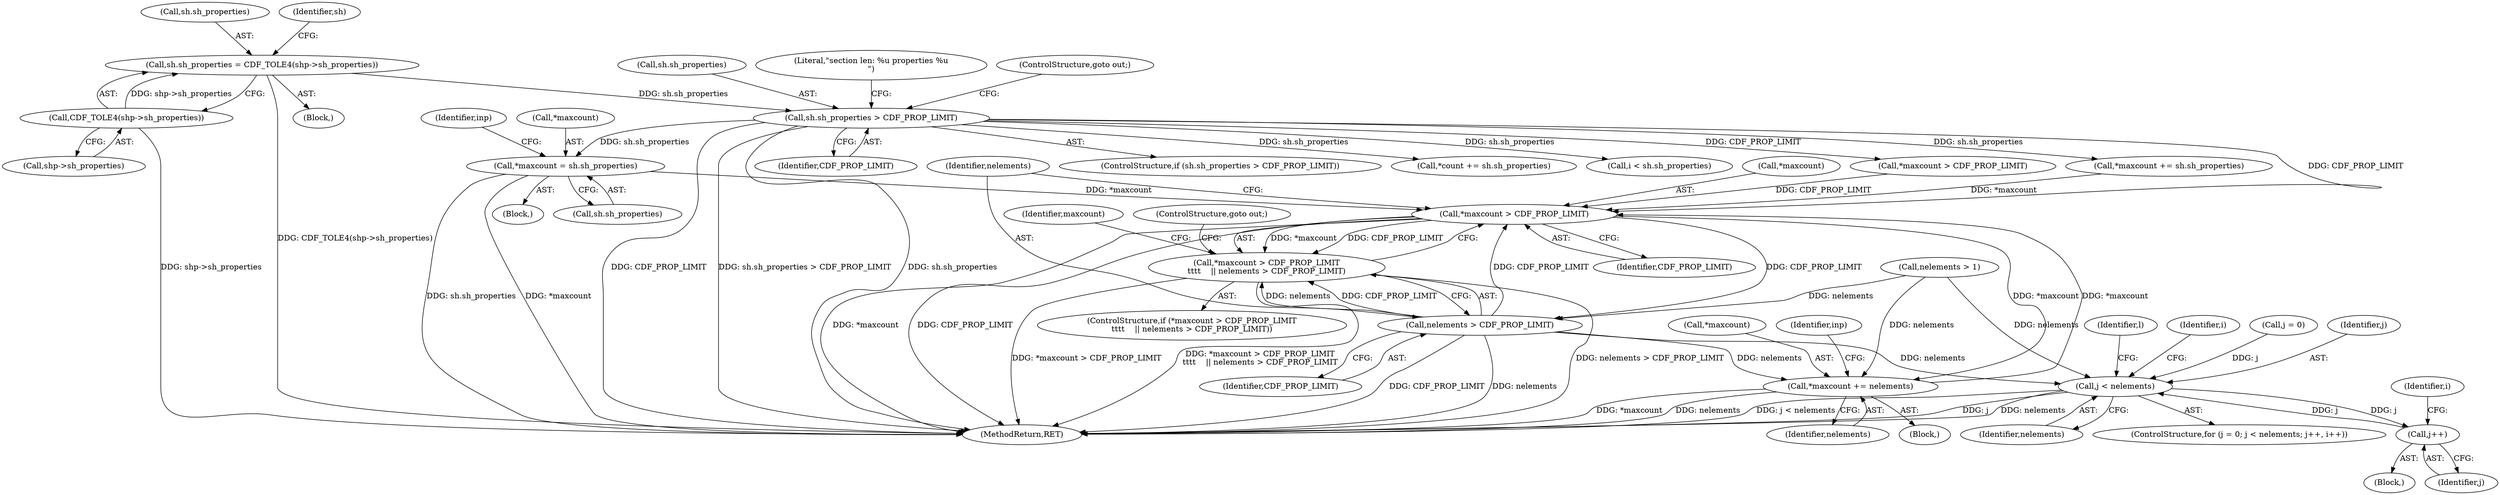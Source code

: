 digraph "0_file_f97486ef5dc3e8735440edc4fc8808c63e1a3ef0@pointer" {
"1000211" [label="(Call,*maxcount = sh.sh_properties)"];
"1000177" [label="(Call,sh.sh_properties > CDF_PROP_LIMIT)"];
"1000168" [label="(Call,sh.sh_properties = CDF_TOLE4(shp->sh_properties))"];
"1000172" [label="(Call,CDF_TOLE4(shp->sh_properties))"];
"1000654" [label="(Call,*maxcount > CDF_PROP_LIMIT)"];
"1000653" [label="(Call,*maxcount > CDF_PROP_LIMIT\n\t\t\t\t    || nelements > CDF_PROP_LIMIT)"];
"1000658" [label="(Call,nelements > CDF_PROP_LIMIT)"];
"1000662" [label="(Call,*maxcount += nelements)"];
"1000689" [label="(Call,j < nelements)"];
"1000693" [label="(Call,j++)"];
"1000653" [label="(Call,*maxcount > CDF_PROP_LIMIT\n\t\t\t\t    || nelements > CDF_PROP_LIMIT)"];
"1000177" [label="(Call,sh.sh_properties > CDF_PROP_LIMIT)"];
"1000655" [label="(Call,*maxcount)"];
"1000689" [label="(Call,j < nelements)"];
"1000219" [label="(Identifier,inp)"];
"1000176" [label="(ControlStructure,if (sh.sh_properties > CDF_PROP_LIMIT))"];
"1000686" [label="(Call,j = 0)"];
"1000230" [label="(Call,*count += sh.sh_properties)"];
"1000169" [label="(Call,sh.sh_properties)"];
"1000251" [label="(Call,i < sh.sh_properties)"];
"1000665" [label="(Identifier,nelements)"];
"1000179" [label="(Identifier,sh)"];
"1000685" [label="(ControlStructure,for (j = 0; j < nelements; j++, i++))"];
"1000660" [label="(Identifier,CDF_PROP_LIMIT)"];
"1000214" [label="(Call,sh.sh_properties)"];
"1000662" [label="(Call,*maxcount += nelements)"];
"1000658" [label="(Call,nelements > CDF_PROP_LIMIT)"];
"1000693" [label="(Call,j++)"];
"1000659" [label="(Identifier,nelements)"];
"1000654" [label="(Call,*maxcount > CDF_PROP_LIMIT)"];
"1000173" [label="(Call,shp->sh_properties)"];
"1000211" [label="(Call,*maxcount = sh.sh_properties)"];
"1000107" [label="(Block,)"];
"1000839" [label="(MethodReturn,RET)"];
"1000198" [label="(Call,*maxcount > CDF_PROP_LIMIT)"];
"1000657" [label="(Identifier,CDF_PROP_LIMIT)"];
"1000203" [label="(Call,*maxcount += sh.sh_properties)"];
"1000690" [label="(Identifier,j)"];
"1000210" [label="(Block,)"];
"1000181" [label="(Identifier,CDF_PROP_LIMIT)"];
"1000664" [label="(Identifier,maxcount)"];
"1000663" [label="(Call,*maxcount)"];
"1000178" [label="(Call,sh.sh_properties)"];
"1000652" [label="(ControlStructure,if (*maxcount > CDF_PROP_LIMIT\n\t\t\t\t    || nelements > CDF_PROP_LIMIT))"];
"1000661" [label="(ControlStructure,goto out;)"];
"1000668" [label="(Identifier,inp)"];
"1000692" [label="(Block,)"];
"1000691" [label="(Identifier,nelements)"];
"1000212" [label="(Call,*maxcount)"];
"1000641" [label="(Call,nelements > 1)"];
"1000644" [label="(Block,)"];
"1000700" [label="(Identifier,l)"];
"1000185" [label="(Literal,\"section len: %u properties %u\n\")"];
"1000694" [label="(Identifier,j)"];
"1000774" [label="(Identifier,i)"];
"1000696" [label="(Identifier,i)"];
"1000168" [label="(Call,sh.sh_properties = CDF_TOLE4(shp->sh_properties))"];
"1000182" [label="(ControlStructure,goto out;)"];
"1000172" [label="(Call,CDF_TOLE4(shp->sh_properties))"];
"1000211" -> "1000210"  [label="AST: "];
"1000211" -> "1000214"  [label="CFG: "];
"1000212" -> "1000211"  [label="AST: "];
"1000214" -> "1000211"  [label="AST: "];
"1000219" -> "1000211"  [label="CFG: "];
"1000211" -> "1000839"  [label="DDG: sh.sh_properties"];
"1000211" -> "1000839"  [label="DDG: *maxcount"];
"1000177" -> "1000211"  [label="DDG: sh.sh_properties"];
"1000211" -> "1000654"  [label="DDG: *maxcount"];
"1000177" -> "1000176"  [label="AST: "];
"1000177" -> "1000181"  [label="CFG: "];
"1000178" -> "1000177"  [label="AST: "];
"1000181" -> "1000177"  [label="AST: "];
"1000182" -> "1000177"  [label="CFG: "];
"1000185" -> "1000177"  [label="CFG: "];
"1000177" -> "1000839"  [label="DDG: sh.sh_properties"];
"1000177" -> "1000839"  [label="DDG: CDF_PROP_LIMIT"];
"1000177" -> "1000839"  [label="DDG: sh.sh_properties > CDF_PROP_LIMIT"];
"1000168" -> "1000177"  [label="DDG: sh.sh_properties"];
"1000177" -> "1000198"  [label="DDG: CDF_PROP_LIMIT"];
"1000177" -> "1000203"  [label="DDG: sh.sh_properties"];
"1000177" -> "1000230"  [label="DDG: sh.sh_properties"];
"1000177" -> "1000251"  [label="DDG: sh.sh_properties"];
"1000177" -> "1000654"  [label="DDG: CDF_PROP_LIMIT"];
"1000168" -> "1000107"  [label="AST: "];
"1000168" -> "1000172"  [label="CFG: "];
"1000169" -> "1000168"  [label="AST: "];
"1000172" -> "1000168"  [label="AST: "];
"1000179" -> "1000168"  [label="CFG: "];
"1000168" -> "1000839"  [label="DDG: CDF_TOLE4(shp->sh_properties)"];
"1000172" -> "1000168"  [label="DDG: shp->sh_properties"];
"1000172" -> "1000173"  [label="CFG: "];
"1000173" -> "1000172"  [label="AST: "];
"1000172" -> "1000839"  [label="DDG: shp->sh_properties"];
"1000654" -> "1000653"  [label="AST: "];
"1000654" -> "1000657"  [label="CFG: "];
"1000655" -> "1000654"  [label="AST: "];
"1000657" -> "1000654"  [label="AST: "];
"1000659" -> "1000654"  [label="CFG: "];
"1000653" -> "1000654"  [label="CFG: "];
"1000654" -> "1000839"  [label="DDG: *maxcount"];
"1000654" -> "1000839"  [label="DDG: CDF_PROP_LIMIT"];
"1000654" -> "1000653"  [label="DDG: *maxcount"];
"1000654" -> "1000653"  [label="DDG: CDF_PROP_LIMIT"];
"1000662" -> "1000654"  [label="DDG: *maxcount"];
"1000203" -> "1000654"  [label="DDG: *maxcount"];
"1000198" -> "1000654"  [label="DDG: CDF_PROP_LIMIT"];
"1000658" -> "1000654"  [label="DDG: CDF_PROP_LIMIT"];
"1000654" -> "1000658"  [label="DDG: CDF_PROP_LIMIT"];
"1000654" -> "1000662"  [label="DDG: *maxcount"];
"1000653" -> "1000652"  [label="AST: "];
"1000653" -> "1000658"  [label="CFG: "];
"1000658" -> "1000653"  [label="AST: "];
"1000661" -> "1000653"  [label="CFG: "];
"1000664" -> "1000653"  [label="CFG: "];
"1000653" -> "1000839"  [label="DDG: *maxcount > CDF_PROP_LIMIT\n\t\t\t\t    || nelements > CDF_PROP_LIMIT"];
"1000653" -> "1000839"  [label="DDG: nelements > CDF_PROP_LIMIT"];
"1000653" -> "1000839"  [label="DDG: *maxcount > CDF_PROP_LIMIT"];
"1000658" -> "1000653"  [label="DDG: nelements"];
"1000658" -> "1000653"  [label="DDG: CDF_PROP_LIMIT"];
"1000658" -> "1000660"  [label="CFG: "];
"1000659" -> "1000658"  [label="AST: "];
"1000660" -> "1000658"  [label="AST: "];
"1000658" -> "1000839"  [label="DDG: CDF_PROP_LIMIT"];
"1000658" -> "1000839"  [label="DDG: nelements"];
"1000641" -> "1000658"  [label="DDG: nelements"];
"1000658" -> "1000662"  [label="DDG: nelements"];
"1000658" -> "1000689"  [label="DDG: nelements"];
"1000662" -> "1000644"  [label="AST: "];
"1000662" -> "1000665"  [label="CFG: "];
"1000663" -> "1000662"  [label="AST: "];
"1000665" -> "1000662"  [label="AST: "];
"1000668" -> "1000662"  [label="CFG: "];
"1000662" -> "1000839"  [label="DDG: *maxcount"];
"1000662" -> "1000839"  [label="DDG: nelements"];
"1000641" -> "1000662"  [label="DDG: nelements"];
"1000689" -> "1000685"  [label="AST: "];
"1000689" -> "1000691"  [label="CFG: "];
"1000690" -> "1000689"  [label="AST: "];
"1000691" -> "1000689"  [label="AST: "];
"1000700" -> "1000689"  [label="CFG: "];
"1000774" -> "1000689"  [label="CFG: "];
"1000689" -> "1000839"  [label="DDG: j < nelements"];
"1000689" -> "1000839"  [label="DDG: j"];
"1000689" -> "1000839"  [label="DDG: nelements"];
"1000686" -> "1000689"  [label="DDG: j"];
"1000693" -> "1000689"  [label="DDG: j"];
"1000641" -> "1000689"  [label="DDG: nelements"];
"1000689" -> "1000693"  [label="DDG: j"];
"1000693" -> "1000692"  [label="AST: "];
"1000693" -> "1000694"  [label="CFG: "];
"1000694" -> "1000693"  [label="AST: "];
"1000696" -> "1000693"  [label="CFG: "];
}

